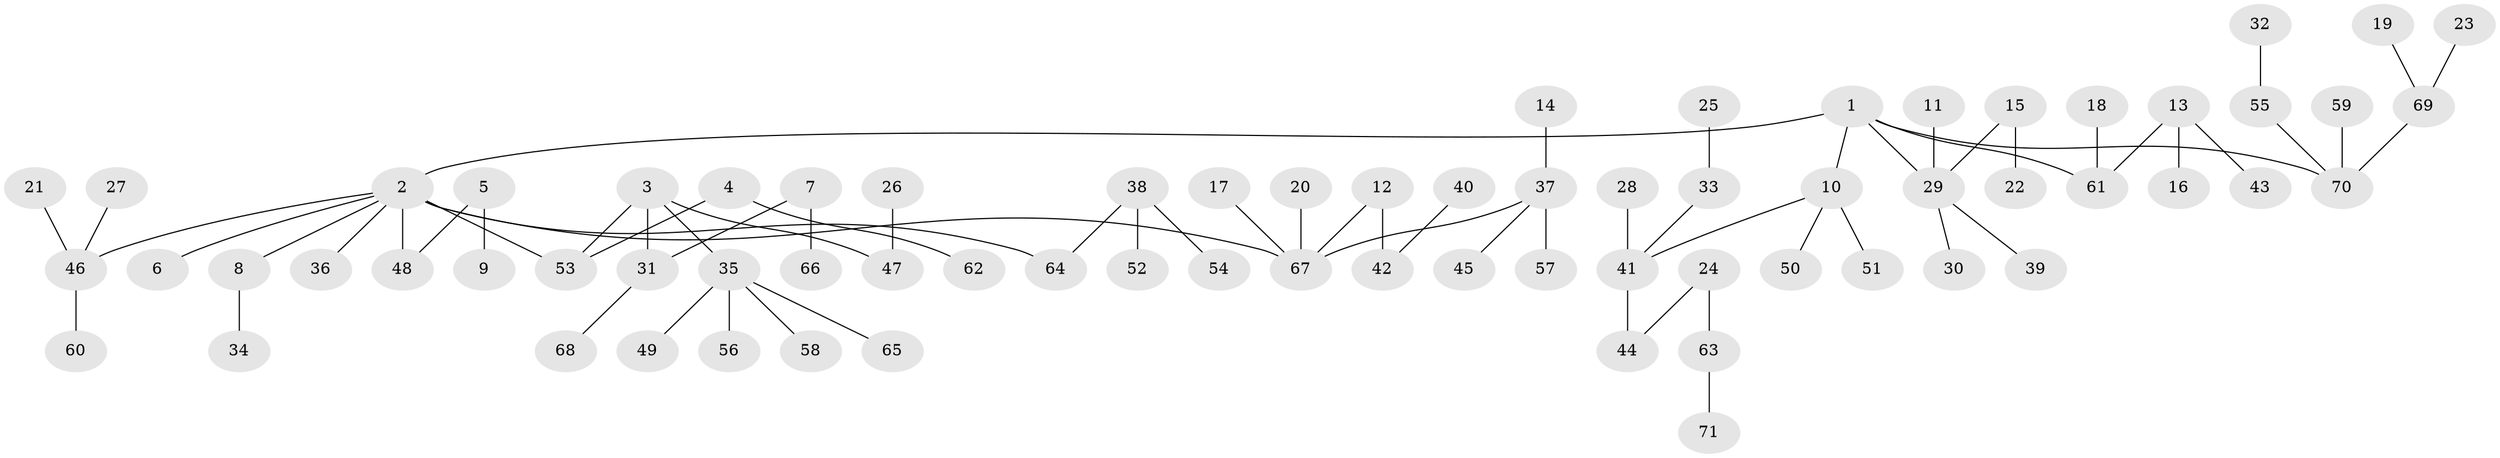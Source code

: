 // original degree distribution, {5: 0.0425531914893617, 4: 0.07092198581560284, 7: 0.0070921985815602835, 3: 0.09219858156028368, 2: 0.3049645390070922, 6: 0.014184397163120567, 1: 0.46808510638297873}
// Generated by graph-tools (version 1.1) at 2025/50/03/09/25 03:50:17]
// undirected, 71 vertices, 70 edges
graph export_dot {
graph [start="1"]
  node [color=gray90,style=filled];
  1;
  2;
  3;
  4;
  5;
  6;
  7;
  8;
  9;
  10;
  11;
  12;
  13;
  14;
  15;
  16;
  17;
  18;
  19;
  20;
  21;
  22;
  23;
  24;
  25;
  26;
  27;
  28;
  29;
  30;
  31;
  32;
  33;
  34;
  35;
  36;
  37;
  38;
  39;
  40;
  41;
  42;
  43;
  44;
  45;
  46;
  47;
  48;
  49;
  50;
  51;
  52;
  53;
  54;
  55;
  56;
  57;
  58;
  59;
  60;
  61;
  62;
  63;
  64;
  65;
  66;
  67;
  68;
  69;
  70;
  71;
  1 -- 2 [weight=1.0];
  1 -- 10 [weight=1.0];
  1 -- 29 [weight=1.0];
  1 -- 61 [weight=1.0];
  1 -- 70 [weight=1.0];
  2 -- 6 [weight=1.0];
  2 -- 8 [weight=1.0];
  2 -- 36 [weight=1.0];
  2 -- 46 [weight=1.0];
  2 -- 48 [weight=1.0];
  2 -- 53 [weight=1.0];
  2 -- 64 [weight=1.0];
  2 -- 67 [weight=1.0];
  3 -- 31 [weight=1.0];
  3 -- 35 [weight=1.0];
  3 -- 47 [weight=1.0];
  3 -- 53 [weight=1.0];
  4 -- 53 [weight=1.0];
  4 -- 62 [weight=1.0];
  5 -- 9 [weight=1.0];
  5 -- 48 [weight=1.0];
  7 -- 31 [weight=1.0];
  7 -- 66 [weight=1.0];
  8 -- 34 [weight=1.0];
  10 -- 41 [weight=1.0];
  10 -- 50 [weight=1.0];
  10 -- 51 [weight=1.0];
  11 -- 29 [weight=1.0];
  12 -- 42 [weight=1.0];
  12 -- 67 [weight=1.0];
  13 -- 16 [weight=1.0];
  13 -- 43 [weight=1.0];
  13 -- 61 [weight=1.0];
  14 -- 37 [weight=1.0];
  15 -- 22 [weight=1.0];
  15 -- 29 [weight=1.0];
  17 -- 67 [weight=1.0];
  18 -- 61 [weight=1.0];
  19 -- 69 [weight=1.0];
  20 -- 67 [weight=1.0];
  21 -- 46 [weight=1.0];
  23 -- 69 [weight=1.0];
  24 -- 44 [weight=1.0];
  24 -- 63 [weight=1.0];
  25 -- 33 [weight=1.0];
  26 -- 47 [weight=1.0];
  27 -- 46 [weight=1.0];
  28 -- 41 [weight=1.0];
  29 -- 30 [weight=1.0];
  29 -- 39 [weight=1.0];
  31 -- 68 [weight=1.0];
  32 -- 55 [weight=1.0];
  33 -- 41 [weight=1.0];
  35 -- 49 [weight=1.0];
  35 -- 56 [weight=1.0];
  35 -- 58 [weight=1.0];
  35 -- 65 [weight=1.0];
  37 -- 45 [weight=1.0];
  37 -- 57 [weight=1.0];
  37 -- 67 [weight=1.0];
  38 -- 52 [weight=1.0];
  38 -- 54 [weight=1.0];
  38 -- 64 [weight=1.0];
  40 -- 42 [weight=1.0];
  41 -- 44 [weight=1.0];
  46 -- 60 [weight=1.0];
  55 -- 70 [weight=1.0];
  59 -- 70 [weight=1.0];
  63 -- 71 [weight=1.0];
  69 -- 70 [weight=1.0];
}
